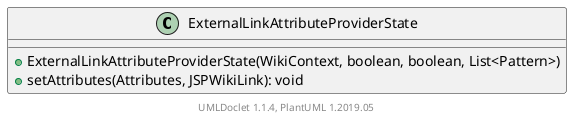 @startuml

    class ExternalLinkAttributeProviderState [[ExternalLinkAttributeProviderState.html]] {
        +ExternalLinkAttributeProviderState(WikiContext, boolean, boolean, List<Pattern>)
        +setAttributes(Attributes, JSPWikiLink): void
    }


    center footer UMLDoclet 1.1.4, PlantUML 1.2019.05
@enduml
